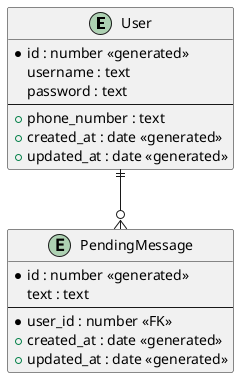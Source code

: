 @startuml database
entity "User" as user {
    * id : number <<generated>>
    username : text 
    password : text
    --
    + phone_number : text
    + created_at : date <<generated>>
    + updated_at : date <<generated>>
}

entity "PendingMessage" as pendingMessage {
    * id : number <<generated>>
    text : text
    --
    * user_id : number <<FK>>
    + created_at : date <<generated>>
    + updated_at : date <<generated>>
}

user ||--o{ pendingMessage
@enduml
